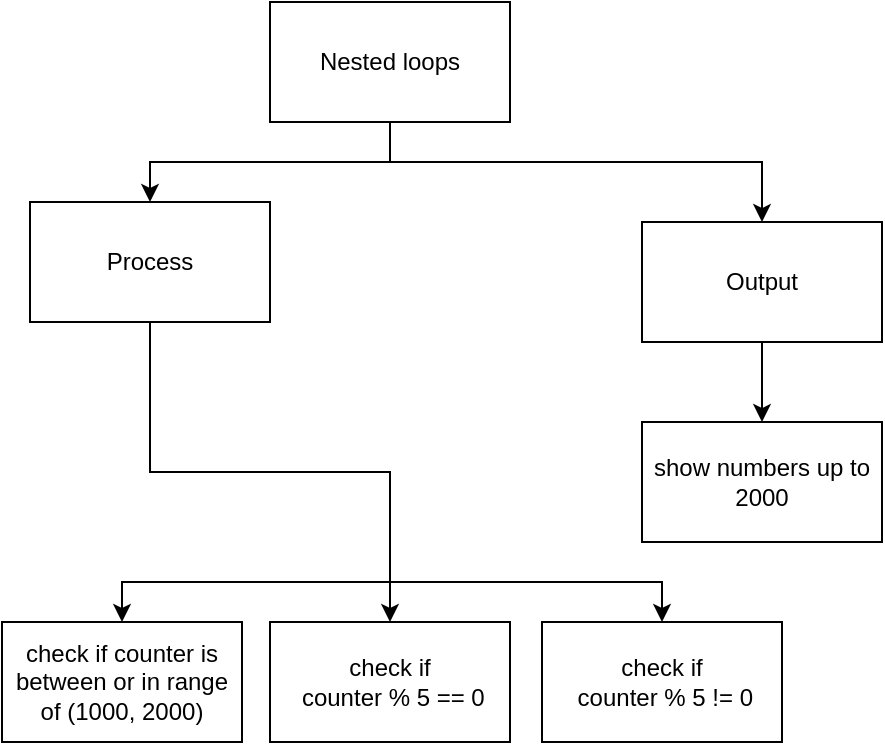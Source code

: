 <mxfile>
    <diagram id="Smseb0Y5ZLO8-_wWjXUX" name="Page-1">
        <mxGraphModel dx="477" dy="346" grid="1" gridSize="10" guides="1" tooltips="1" connect="1" arrows="1" fold="1" page="1" pageScale="1" pageWidth="827" pageHeight="1169" math="0" shadow="0">
            <root>
                <mxCell id="0"/>
                <mxCell id="1" parent="0"/>
                <mxCell id="3" style="edgeStyle=none;html=1;entryX=0.5;entryY=0;entryDx=0;entryDy=0;rounded=0;" parent="1" source="2" target="4" edge="1">
                    <mxGeometry relative="1" as="geometry">
                        <mxPoint x="414" y="250" as="targetPoint"/>
                        <Array as="points">
                            <mxPoint x="414" y="220"/>
                            <mxPoint x="294" y="220"/>
                        </Array>
                    </mxGeometry>
                </mxCell>
                <mxCell id="2" value="Nested loops" style="rounded=0;whiteSpace=wrap;html=1;" parent="1" vertex="1">
                    <mxGeometry x="354" y="140" width="120" height="60" as="geometry"/>
                </mxCell>
                <mxCell id="14" style="edgeStyle=orthogonalEdgeStyle;rounded=0;html=1;entryX=0.5;entryY=0;entryDx=0;entryDy=0;" parent="1" source="4" target="11" edge="1">
                    <mxGeometry relative="1" as="geometry"/>
                </mxCell>
                <mxCell id="4" value="Process" style="rounded=0;whiteSpace=wrap;html=1;" parent="1" vertex="1">
                    <mxGeometry x="234" y="240" width="120" height="60" as="geometry"/>
                </mxCell>
                <mxCell id="13" style="edgeStyle=orthogonalEdgeStyle;rounded=0;html=1;" parent="1" source="5" target="12" edge="1">
                    <mxGeometry relative="1" as="geometry"/>
                </mxCell>
                <mxCell id="5" value="Output" style="rounded=0;whiteSpace=wrap;html=1;" parent="1" vertex="1">
                    <mxGeometry x="540" y="250" width="120" height="60" as="geometry"/>
                </mxCell>
                <mxCell id="9" style="edgeStyle=none;html=1;entryX=0.5;entryY=0;entryDx=0;entryDy=0;rounded=0;" parent="1" target="5" edge="1">
                    <mxGeometry relative="1" as="geometry">
                        <mxPoint x="600" y="240" as="targetPoint"/>
                        <mxPoint x="410" y="220" as="sourcePoint"/>
                        <Array as="points">
                            <mxPoint x="600" y="220"/>
                        </Array>
                    </mxGeometry>
                </mxCell>
                <mxCell id="11" value="check if&lt;br&gt;&amp;nbsp;counter % 5 == 0" style="rounded=0;whiteSpace=wrap;html=1;" parent="1" vertex="1">
                    <mxGeometry x="354" y="450" width="120" height="60" as="geometry"/>
                </mxCell>
                <mxCell id="12" value="show numbers up to 2000" style="rounded=0;whiteSpace=wrap;html=1;" parent="1" vertex="1">
                    <mxGeometry x="540" y="350" width="120" height="60" as="geometry"/>
                </mxCell>
                <mxCell id="22" style="edgeStyle=none;rounded=0;html=1;entryX=0.5;entryY=0;entryDx=0;entryDy=0;" parent="1" target="25" edge="1">
                    <mxGeometry relative="1" as="geometry">
                        <mxPoint x="280" y="450" as="targetPoint"/>
                        <mxPoint x="410" y="430" as="sourcePoint"/>
                        <Array as="points">
                            <mxPoint x="280" y="430"/>
                        </Array>
                    </mxGeometry>
                </mxCell>
                <mxCell id="21" style="edgeStyle=none;rounded=0;html=1;entryX=0.5;entryY=0;entryDx=0;entryDy=0;" parent="1" target="17" edge="1">
                    <mxGeometry relative="1" as="geometry">
                        <mxPoint x="570" y="430" as="targetPoint"/>
                        <mxPoint x="390" y="430" as="sourcePoint"/>
                        <Array as="points">
                            <mxPoint x="550" y="430"/>
                        </Array>
                    </mxGeometry>
                </mxCell>
                <mxCell id="17" value="&lt;div&gt;check if&lt;/div&gt;&lt;div&gt;&amp;nbsp;counter % 5 != 0&lt;/div&gt;" style="rounded=0;whiteSpace=wrap;html=1;" parent="1" vertex="1">
                    <mxGeometry x="490" y="450" width="120" height="60" as="geometry"/>
                </mxCell>
                <mxCell id="25" value="check if counter is between or in range of (1000, 2000)" style="rounded=0;whiteSpace=wrap;html=1;" parent="1" vertex="1">
                    <mxGeometry x="220" y="450" width="120" height="60" as="geometry"/>
                </mxCell>
            </root>
        </mxGraphModel>
    </diagram>
</mxfile>